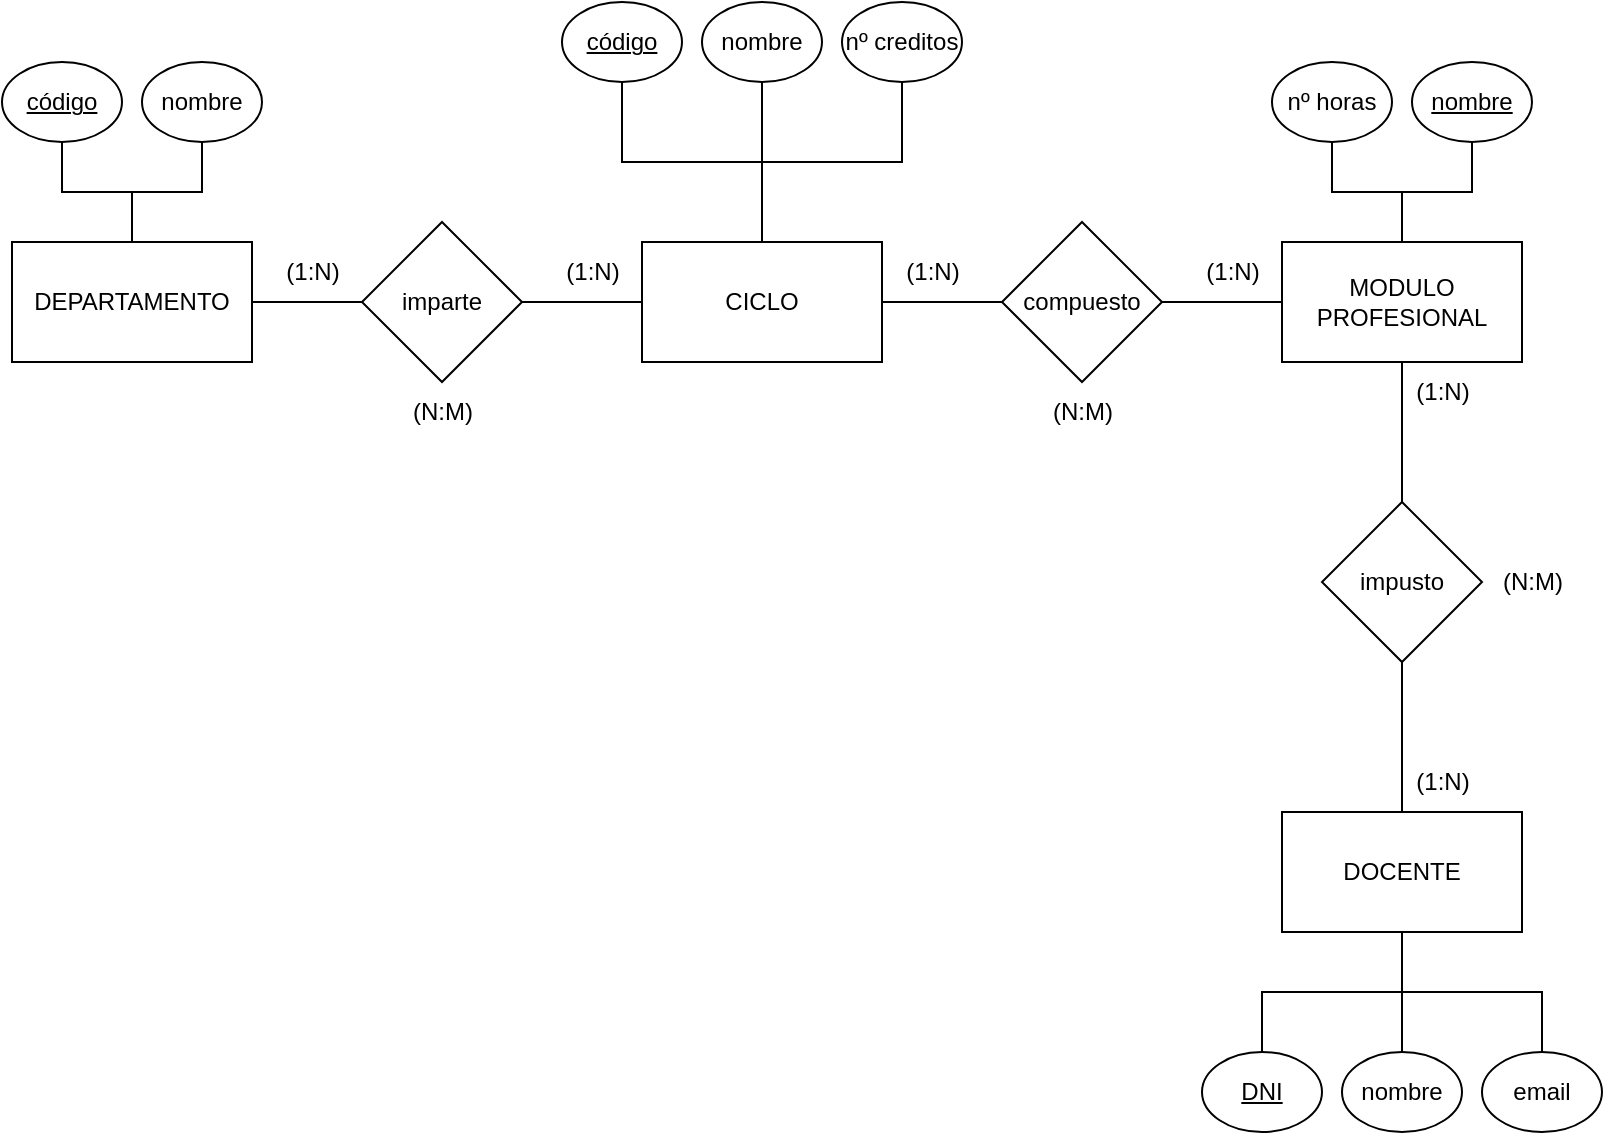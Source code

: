 <mxfile version="22.1.17" type="google" pages="2">
  <diagram name="ENTIDAD/RELACION" id="GYnZyg68wohkkqiQkNO6">
    <mxGraphModel grid="1" page="1" gridSize="10" guides="1" tooltips="1" connect="1" arrows="1" fold="1" pageScale="1" pageWidth="827" pageHeight="1169" math="0" shadow="0">
      <root>
        <mxCell id="0" />
        <mxCell id="1" parent="0" />
        <mxCell id="oPDI5JLM8LLvAVeyVo8a-2" value="CICLO" style="rounded=0;whiteSpace=wrap;html=1;" vertex="1" parent="1">
          <mxGeometry x="260" y="220" width="120" height="60" as="geometry" />
        </mxCell>
        <mxCell id="oPDI5JLM8LLvAVeyVo8a-3" value="DEPARTAMENTO" style="rounded=0;whiteSpace=wrap;html=1;" vertex="1" parent="1">
          <mxGeometry x="-55" y="220" width="120" height="60" as="geometry" />
        </mxCell>
        <mxCell id="oPDI5JLM8LLvAVeyVo8a-4" value="MODULO PROFESIONAL" style="rounded=0;whiteSpace=wrap;html=1;" vertex="1" parent="1">
          <mxGeometry x="580" y="220" width="120" height="60" as="geometry" />
        </mxCell>
        <mxCell id="oPDI5JLM8LLvAVeyVo8a-5" value="DOCENTE" style="rounded=0;whiteSpace=wrap;html=1;" vertex="1" parent="1">
          <mxGeometry x="580" y="505" width="120" height="60" as="geometry" />
        </mxCell>
        <mxCell id="oPDI5JLM8LLvAVeyVo8a-10" value="" style="edgeStyle=orthogonalEdgeStyle;rounded=0;orthogonalLoop=1;jettySize=auto;html=1;endArrow=none;endFill=0;" edge="1" parent="1" source="oPDI5JLM8LLvAVeyVo8a-6" target="oPDI5JLM8LLvAVeyVo8a-2">
          <mxGeometry relative="1" as="geometry" />
        </mxCell>
        <mxCell id="oPDI5JLM8LLvAVeyVo8a-11" value="" style="edgeStyle=orthogonalEdgeStyle;rounded=0;orthogonalLoop=1;jettySize=auto;html=1;endArrow=none;endFill=0;" edge="1" parent="1" source="oPDI5JLM8LLvAVeyVo8a-6" target="oPDI5JLM8LLvAVeyVo8a-3">
          <mxGeometry relative="1" as="geometry" />
        </mxCell>
        <mxCell id="oPDI5JLM8LLvAVeyVo8a-6" value="imparte" style="rhombus;whiteSpace=wrap;html=1;" vertex="1" parent="1">
          <mxGeometry x="120" y="210" width="80" height="80" as="geometry" />
        </mxCell>
        <mxCell id="oPDI5JLM8LLvAVeyVo8a-8" value="" style="edgeStyle=orthogonalEdgeStyle;rounded=0;orthogonalLoop=1;jettySize=auto;html=1;endArrow=none;endFill=0;" edge="1" parent="1" source="oPDI5JLM8LLvAVeyVo8a-7" target="oPDI5JLM8LLvAVeyVo8a-4">
          <mxGeometry relative="1" as="geometry" />
        </mxCell>
        <mxCell id="oPDI5JLM8LLvAVeyVo8a-9" value="" style="edgeStyle=orthogonalEdgeStyle;rounded=0;orthogonalLoop=1;jettySize=auto;html=1;endArrow=none;endFill=0;" edge="1" parent="1" source="oPDI5JLM8LLvAVeyVo8a-7" target="oPDI5JLM8LLvAVeyVo8a-2">
          <mxGeometry relative="1" as="geometry" />
        </mxCell>
        <mxCell id="oPDI5JLM8LLvAVeyVo8a-7" value="compuesto" style="rhombus;whiteSpace=wrap;html=1;" vertex="1" parent="1">
          <mxGeometry x="440" y="210" width="80" height="80" as="geometry" />
        </mxCell>
        <mxCell id="oPDI5JLM8LLvAVeyVo8a-13" value="" style="edgeStyle=orthogonalEdgeStyle;rounded=0;orthogonalLoop=1;jettySize=auto;html=1;endArrow=none;endFill=0;" edge="1" parent="1" source="oPDI5JLM8LLvAVeyVo8a-12" target="oPDI5JLM8LLvAVeyVo8a-4">
          <mxGeometry relative="1" as="geometry" />
        </mxCell>
        <mxCell id="oPDI5JLM8LLvAVeyVo8a-14" value="" style="edgeStyle=orthogonalEdgeStyle;rounded=0;orthogonalLoop=1;jettySize=auto;html=1;endArrow=none;endFill=0;" edge="1" parent="1" source="oPDI5JLM8LLvAVeyVo8a-12" target="oPDI5JLM8LLvAVeyVo8a-5">
          <mxGeometry relative="1" as="geometry" />
        </mxCell>
        <mxCell id="oPDI5JLM8LLvAVeyVo8a-12" value="impusto" style="rhombus;whiteSpace=wrap;html=1;" vertex="1" parent="1">
          <mxGeometry x="600" y="350" width="80" height="80" as="geometry" />
        </mxCell>
        <mxCell id="oPDI5JLM8LLvAVeyVo8a-18" value="" style="edgeStyle=orthogonalEdgeStyle;rounded=0;orthogonalLoop=1;jettySize=auto;html=1;endArrow=none;endFill=0;" edge="1" parent="1" source="oPDI5JLM8LLvAVeyVo8a-15" target="oPDI5JLM8LLvAVeyVo8a-3">
          <mxGeometry relative="1" as="geometry" />
        </mxCell>
        <mxCell id="oPDI5JLM8LLvAVeyVo8a-15" value="código" style="ellipse;whiteSpace=wrap;html=1;fontStyle=4" vertex="1" parent="1">
          <mxGeometry x="-60" y="130" width="60" height="40" as="geometry" />
        </mxCell>
        <mxCell id="oPDI5JLM8LLvAVeyVo8a-17" value="" style="edgeStyle=orthogonalEdgeStyle;rounded=0;orthogonalLoop=1;jettySize=auto;html=1;endArrow=none;endFill=0;" edge="1" parent="1" source="oPDI5JLM8LLvAVeyVo8a-16" target="oPDI5JLM8LLvAVeyVo8a-3">
          <mxGeometry relative="1" as="geometry" />
        </mxCell>
        <mxCell id="oPDI5JLM8LLvAVeyVo8a-16" value="nombre" style="ellipse;whiteSpace=wrap;html=1;fontStyle=0" vertex="1" parent="1">
          <mxGeometry x="10" y="130" width="60" height="40" as="geometry" />
        </mxCell>
        <mxCell id="oPDI5JLM8LLvAVeyVo8a-24" style="edgeStyle=orthogonalEdgeStyle;rounded=0;orthogonalLoop=1;jettySize=auto;html=1;entryX=0.5;entryY=0;entryDx=0;entryDy=0;endArrow=none;endFill=0;" edge="1" parent="1" source="oPDI5JLM8LLvAVeyVo8a-19" target="oPDI5JLM8LLvAVeyVo8a-2">
          <mxGeometry relative="1" as="geometry" />
        </mxCell>
        <mxCell id="oPDI5JLM8LLvAVeyVo8a-19" value="código" style="ellipse;whiteSpace=wrap;html=1;fontStyle=4" vertex="1" parent="1">
          <mxGeometry x="220" y="100" width="60" height="40" as="geometry" />
        </mxCell>
        <mxCell id="oPDI5JLM8LLvAVeyVo8a-23" style="edgeStyle=orthogonalEdgeStyle;rounded=0;orthogonalLoop=1;jettySize=auto;html=1;entryX=0.5;entryY=0;entryDx=0;entryDy=0;endArrow=none;endFill=0;" edge="1" parent="1" source="oPDI5JLM8LLvAVeyVo8a-20" target="oPDI5JLM8LLvAVeyVo8a-2">
          <mxGeometry relative="1" as="geometry" />
        </mxCell>
        <mxCell id="oPDI5JLM8LLvAVeyVo8a-20" value="nombre" style="ellipse;whiteSpace=wrap;html=1;fontStyle=0" vertex="1" parent="1">
          <mxGeometry x="290" y="100" width="60" height="40" as="geometry" />
        </mxCell>
        <mxCell id="oPDI5JLM8LLvAVeyVo8a-22" value="" style="edgeStyle=orthogonalEdgeStyle;rounded=0;orthogonalLoop=1;jettySize=auto;html=1;entryX=0.5;entryY=0;entryDx=0;entryDy=0;endArrow=none;endFill=0;" edge="1" parent="1" source="oPDI5JLM8LLvAVeyVo8a-21" target="oPDI5JLM8LLvAVeyVo8a-2">
          <mxGeometry relative="1" as="geometry" />
        </mxCell>
        <mxCell id="oPDI5JLM8LLvAVeyVo8a-21" value="nº creditos" style="ellipse;whiteSpace=wrap;html=1;fontStyle=0" vertex="1" parent="1">
          <mxGeometry x="360" y="100" width="60" height="40" as="geometry" />
        </mxCell>
        <mxCell id="oPDI5JLM8LLvAVeyVo8a-28" value="" style="edgeStyle=orthogonalEdgeStyle;rounded=0;orthogonalLoop=1;jettySize=auto;html=1;endArrow=none;endFill=0;" edge="1" parent="1" source="oPDI5JLM8LLvAVeyVo8a-25" target="oPDI5JLM8LLvAVeyVo8a-4">
          <mxGeometry relative="1" as="geometry" />
        </mxCell>
        <mxCell id="oPDI5JLM8LLvAVeyVo8a-25" value="nº horas" style="ellipse;whiteSpace=wrap;html=1;fontStyle=0" vertex="1" parent="1">
          <mxGeometry x="575" y="130" width="60" height="40" as="geometry" />
        </mxCell>
        <mxCell id="oPDI5JLM8LLvAVeyVo8a-27" value="" style="edgeStyle=orthogonalEdgeStyle;rounded=0;orthogonalLoop=1;jettySize=auto;html=1;endArrow=none;endFill=0;" edge="1" parent="1" source="oPDI5JLM8LLvAVeyVo8a-26" target="oPDI5JLM8LLvAVeyVo8a-4">
          <mxGeometry relative="1" as="geometry" />
        </mxCell>
        <mxCell id="oPDI5JLM8LLvAVeyVo8a-26" value="nombre" style="ellipse;whiteSpace=wrap;html=1;fontStyle=4" vertex="1" parent="1">
          <mxGeometry x="645" y="130" width="60" height="40" as="geometry" />
        </mxCell>
        <mxCell id="oPDI5JLM8LLvAVeyVo8a-34" value="" style="edgeStyle=orthogonalEdgeStyle;rounded=0;orthogonalLoop=1;jettySize=auto;html=1;endArrow=none;endFill=0;" edge="1" parent="1" source="oPDI5JLM8LLvAVeyVo8a-29" target="oPDI5JLM8LLvAVeyVo8a-5">
          <mxGeometry relative="1" as="geometry" />
        </mxCell>
        <mxCell id="oPDI5JLM8LLvAVeyVo8a-29" value="DNI" style="ellipse;whiteSpace=wrap;html=1;fontStyle=4" vertex="1" parent="1">
          <mxGeometry x="540" y="625" width="60" height="40" as="geometry" />
        </mxCell>
        <mxCell id="oPDI5JLM8LLvAVeyVo8a-33" value="" style="edgeStyle=orthogonalEdgeStyle;rounded=0;orthogonalLoop=1;jettySize=auto;html=1;endArrow=none;endFill=0;" edge="1" parent="1" source="oPDI5JLM8LLvAVeyVo8a-30" target="oPDI5JLM8LLvAVeyVo8a-5">
          <mxGeometry relative="1" as="geometry" />
        </mxCell>
        <mxCell id="oPDI5JLM8LLvAVeyVo8a-30" value="nombre" style="ellipse;whiteSpace=wrap;html=1;fontStyle=0" vertex="1" parent="1">
          <mxGeometry x="610" y="625" width="60" height="40" as="geometry" />
        </mxCell>
        <mxCell id="oPDI5JLM8LLvAVeyVo8a-32" value="" style="edgeStyle=orthogonalEdgeStyle;rounded=0;orthogonalLoop=1;jettySize=auto;html=1;endArrow=none;endFill=0;" edge="1" parent="1" source="oPDI5JLM8LLvAVeyVo8a-31" target="oPDI5JLM8LLvAVeyVo8a-5">
          <mxGeometry relative="1" as="geometry" />
        </mxCell>
        <mxCell id="oPDI5JLM8LLvAVeyVo8a-31" value="email" style="ellipse;whiteSpace=wrap;html=1;fontStyle=0" vertex="1" parent="1">
          <mxGeometry x="680" y="625" width="60" height="40" as="geometry" />
        </mxCell>
        <mxCell id="oPDI5JLM8LLvAVeyVo8a-35" value="(1:N)" style="text;html=1;align=center;verticalAlign=middle;resizable=0;points=[];autosize=1;strokeColor=none;fillColor=none;" vertex="1" parent="1">
          <mxGeometry x="70" y="220" width="50" height="30" as="geometry" />
        </mxCell>
        <mxCell id="oPDI5JLM8LLvAVeyVo8a-36" value="(1:N)" style="text;html=1;align=center;verticalAlign=middle;resizable=0;points=[];autosize=1;strokeColor=none;fillColor=none;" vertex="1" parent="1">
          <mxGeometry x="210" y="220" width="50" height="30" as="geometry" />
        </mxCell>
        <mxCell id="oPDI5JLM8LLvAVeyVo8a-37" value="(1:N)" style="text;html=1;align=center;verticalAlign=middle;resizable=0;points=[];autosize=1;strokeColor=none;fillColor=none;" vertex="1" parent="1">
          <mxGeometry x="380" y="220" width="50" height="30" as="geometry" />
        </mxCell>
        <mxCell id="oPDI5JLM8LLvAVeyVo8a-38" value="(1:N)" style="text;html=1;align=center;verticalAlign=middle;resizable=0;points=[];autosize=1;strokeColor=none;fillColor=none;" vertex="1" parent="1">
          <mxGeometry x="530" y="220" width="50" height="30" as="geometry" />
        </mxCell>
        <mxCell id="oPDI5JLM8LLvAVeyVo8a-39" value="(1:N)" style="text;html=1;align=center;verticalAlign=middle;resizable=0;points=[];autosize=1;strokeColor=none;fillColor=none;" vertex="1" parent="1">
          <mxGeometry x="635" y="280" width="50" height="30" as="geometry" />
        </mxCell>
        <mxCell id="oPDI5JLM8LLvAVeyVo8a-40" value="(1:N)" style="text;html=1;align=center;verticalAlign=middle;resizable=0;points=[];autosize=1;strokeColor=none;fillColor=none;" vertex="1" parent="1">
          <mxGeometry x="635" y="475" width="50" height="30" as="geometry" />
        </mxCell>
        <mxCell id="oPDI5JLM8LLvAVeyVo8a-41" value="(N:M)" style="text;html=1;align=center;verticalAlign=middle;resizable=0;points=[];autosize=1;strokeColor=none;fillColor=none;" vertex="1" parent="1">
          <mxGeometry x="680" y="375" width="50" height="30" as="geometry" />
        </mxCell>
        <mxCell id="oPDI5JLM8LLvAVeyVo8a-42" value="(N:M)" style="text;html=1;align=center;verticalAlign=middle;resizable=0;points=[];autosize=1;strokeColor=none;fillColor=none;" vertex="1" parent="1">
          <mxGeometry x="455" y="290" width="50" height="30" as="geometry" />
        </mxCell>
        <mxCell id="oPDI5JLM8LLvAVeyVo8a-43" value="(N:M)" style="text;html=1;align=center;verticalAlign=middle;resizable=0;points=[];autosize=1;strokeColor=none;fillColor=none;" vertex="1" parent="1">
          <mxGeometry x="135" y="290" width="50" height="30" as="geometry" />
        </mxCell>
      </root>
    </mxGraphModel>
  </diagram>
  <diagram id="Gax1eS4H-RCs3pQ_wR2H" name="Modelo Relacional">
    <mxGraphModel grid="1" page="1" gridSize="10" guides="1" tooltips="1" connect="1" arrows="1" fold="1" pageScale="1" pageWidth="827" pageHeight="1169" math="0" shadow="0">
      <root>
        <mxCell id="0" />
        <mxCell id="1" parent="0" />
      </root>
    </mxGraphModel>
  </diagram>
</mxfile>
